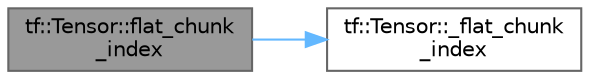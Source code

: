 digraph "tf::Tensor::flat_chunk_index"
{
 // LATEX_PDF_SIZE
  bgcolor="transparent";
  edge [fontname=Helvetica,fontsize=10,labelfontname=Helvetica,labelfontsize=10];
  node [fontname=Helvetica,fontsize=10,shape=box,height=0.2,width=0.4];
  rankdir="LR";
  Node1 [id="Node000001",label="tf::Tensor::flat_chunk\l_index",height=0.2,width=0.4,color="gray40", fillcolor="grey60", style="filled", fontcolor="black",tooltip=" "];
  Node1 -> Node2 [id="edge1_Node000001_Node000002",color="steelblue1",style="solid",tooltip=" "];
  Node2 [id="Node000002",label="tf::Tensor::_flat_chunk\l_index",height=0.2,width=0.4,color="grey40", fillcolor="white", style="filled",URL="$classtf_1_1_tensor.html#aca9cbc304c6970e534d23321feffad23",tooltip=" "];
}
